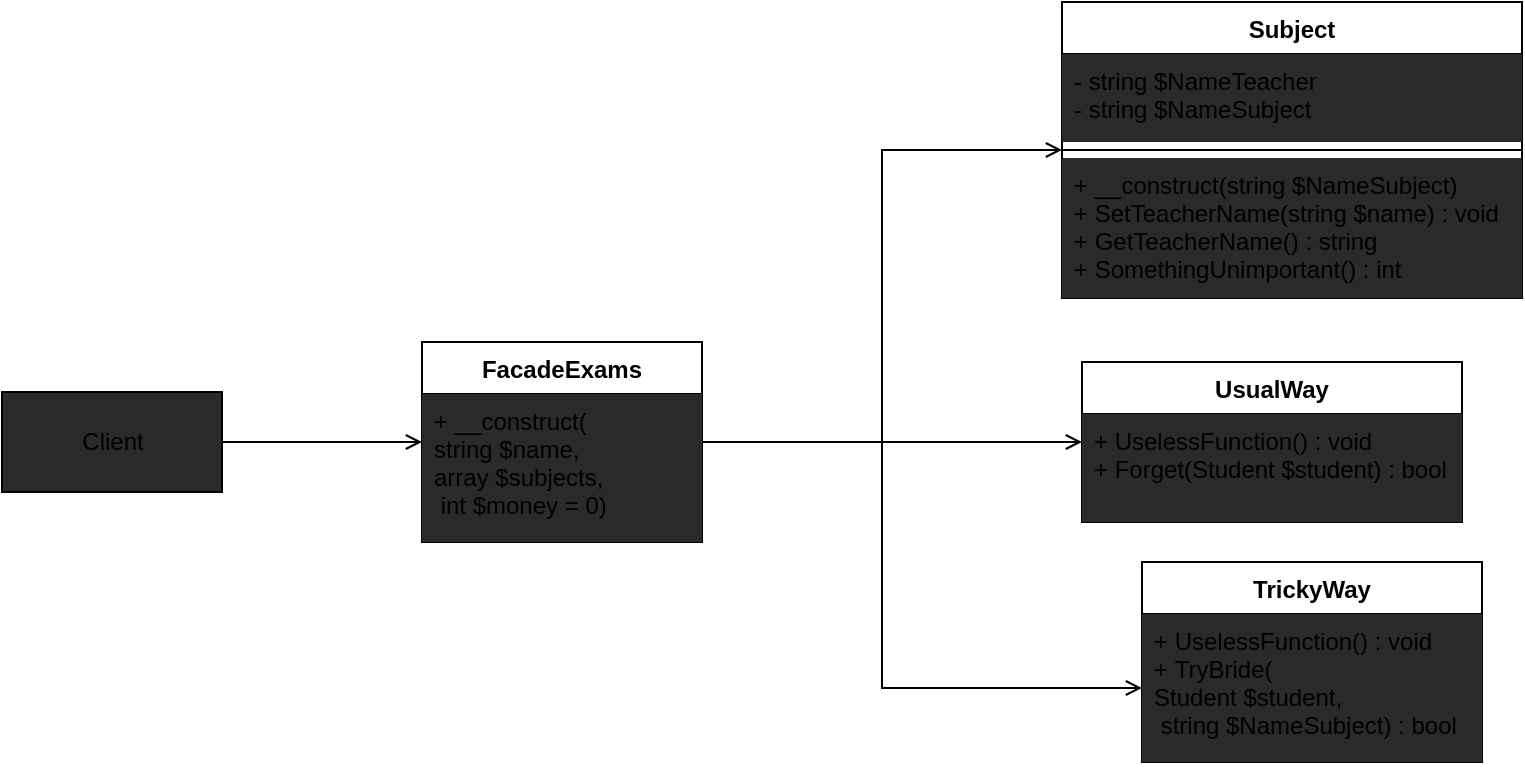 <mxfile version="13.9.9" type="device"><diagram id="hBVZP7amkiOEz8BsOkiD" name="Страница 1"><mxGraphModel dx="1483" dy="867" grid="1" gridSize="10" guides="1" tooltips="1" connect="1" arrows="1" fold="1" page="1" pageScale="1" pageWidth="827" pageHeight="1169" math="0" shadow="0"><root><mxCell id="0"/><mxCell id="1" parent="0"/><mxCell id="IydpQXejC2-PMZPZNL-Y-18" style="edgeStyle=orthogonalEdgeStyle;rounded=0;orthogonalLoop=1;jettySize=auto;html=1;entryX=0;entryY=0.5;entryDx=0;entryDy=0;endArrow=open;endFill=0;" edge="1" parent="1" source="IydpQXejC2-PMZPZNL-Y-1" target="IydpQXejC2-PMZPZNL-Y-5"><mxGeometry relative="1" as="geometry"><Array as="points"><mxPoint x="460" y="280"/><mxPoint x="460" y="134"/></Array></mxGeometry></mxCell><mxCell id="IydpQXejC2-PMZPZNL-Y-19" style="edgeStyle=orthogonalEdgeStyle;rounded=0;orthogonalLoop=1;jettySize=auto;html=1;endArrow=open;endFill=0;" edge="1" parent="1" source="IydpQXejC2-PMZPZNL-Y-1" target="IydpQXejC2-PMZPZNL-Y-9"><mxGeometry relative="1" as="geometry"/></mxCell><mxCell id="IydpQXejC2-PMZPZNL-Y-20" style="edgeStyle=orthogonalEdgeStyle;rounded=0;orthogonalLoop=1;jettySize=auto;html=1;endArrow=open;endFill=0;exitX=1;exitY=0.5;exitDx=0;exitDy=0;" edge="1" parent="1" source="IydpQXejC2-PMZPZNL-Y-1" target="IydpQXejC2-PMZPZNL-Y-16"><mxGeometry relative="1" as="geometry"><Array as="points"><mxPoint x="460" y="280"/><mxPoint x="460" y="403"/></Array></mxGeometry></mxCell><mxCell id="IydpQXejC2-PMZPZNL-Y-1" value="FacadeExams" style="swimlane;fontStyle=1;align=center;verticalAlign=top;childLayout=stackLayout;horizontal=1;startSize=26;horizontalStack=0;resizeParent=1;resizeParentMax=0;resizeLast=0;collapsible=1;marginBottom=0;" vertex="1" parent="1"><mxGeometry x="230" y="230" width="140" height="100" as="geometry"/></mxCell><mxCell id="IydpQXejC2-PMZPZNL-Y-4" value="+ __construct(&#10;string $name, &#10;array $subjects,&#10; int $money = 0)&#10;" style="text;strokeColor=none;align=left;verticalAlign=top;spacingLeft=4;spacingRight=4;overflow=hidden;rotatable=0;points=[[0,0.5],[1,0.5]];portConstraint=eastwest;fillColor=#2a2a2a;" vertex="1" parent="IydpQXejC2-PMZPZNL-Y-1"><mxGeometry y="26" width="140" height="74" as="geometry"/></mxCell><mxCell id="IydpQXejC2-PMZPZNL-Y-5" value="Subject" style="swimlane;fontStyle=1;align=center;verticalAlign=top;childLayout=stackLayout;horizontal=1;startSize=26;horizontalStack=0;resizeParent=1;resizeParentMax=0;resizeLast=0;collapsible=1;marginBottom=0;" vertex="1" parent="1"><mxGeometry x="550" y="60" width="230" height="148" as="geometry"/></mxCell><mxCell id="IydpQXejC2-PMZPZNL-Y-6" value="- string $NameTeacher&#10;- string $NameSubject" style="text;strokeColor=none;align=left;verticalAlign=top;spacingLeft=4;spacingRight=4;overflow=hidden;rotatable=0;points=[[0,0.5],[1,0.5]];portConstraint=eastwest;fillColor=#2a2a2a;" vertex="1" parent="IydpQXejC2-PMZPZNL-Y-5"><mxGeometry y="26" width="230" height="44" as="geometry"/></mxCell><mxCell id="IydpQXejC2-PMZPZNL-Y-7" value="" style="line;strokeWidth=1;align=left;verticalAlign=middle;spacingTop=-1;spacingLeft=3;spacingRight=3;rotatable=0;labelPosition=right;points=[];portConstraint=eastwest;" vertex="1" parent="IydpQXejC2-PMZPZNL-Y-5"><mxGeometry y="70" width="230" height="8" as="geometry"/></mxCell><mxCell id="IydpQXejC2-PMZPZNL-Y-8" value="+ __construct(string $NameSubject)&#10;+ SetTeacherName(string $name) : void&#10;+ GetTeacherName() : string&#10;+ SomethingUnimportant() : int" style="text;strokeColor=none;align=left;verticalAlign=top;spacingLeft=4;spacingRight=4;overflow=hidden;rotatable=0;points=[[0,0.5],[1,0.5]];portConstraint=eastwest;fillColor=#2a2a2a;" vertex="1" parent="IydpQXejC2-PMZPZNL-Y-5"><mxGeometry y="78" width="230" height="70" as="geometry"/></mxCell><mxCell id="IydpQXejC2-PMZPZNL-Y-9" value="UsualWay" style="swimlane;fontStyle=1;align=center;verticalAlign=top;childLayout=stackLayout;horizontal=1;startSize=26;horizontalStack=0;resizeParent=1;resizeParentMax=0;resizeLast=0;collapsible=1;marginBottom=0;" vertex="1" parent="1"><mxGeometry x="560" y="240" width="190" height="80" as="geometry"/></mxCell><mxCell id="IydpQXejC2-PMZPZNL-Y-12" value="+ UselessFunction() : void&#10;+ Forget(Student $student) : bool" style="text;strokeColor=none;align=left;verticalAlign=top;spacingLeft=4;spacingRight=4;overflow=hidden;rotatable=0;points=[[0,0.5],[1,0.5]];portConstraint=eastwest;fillColor=#2a2a2a;" vertex="1" parent="IydpQXejC2-PMZPZNL-Y-9"><mxGeometry y="26" width="190" height="54" as="geometry"/></mxCell><mxCell id="IydpQXejC2-PMZPZNL-Y-13" value="TrickyWay" style="swimlane;fontStyle=1;align=center;verticalAlign=top;childLayout=stackLayout;horizontal=1;startSize=26;horizontalStack=0;resizeParent=1;resizeParentMax=0;resizeLast=0;collapsible=1;marginBottom=0;" vertex="1" parent="1"><mxGeometry x="590" y="340" width="170" height="100" as="geometry"/></mxCell><mxCell id="IydpQXejC2-PMZPZNL-Y-16" value="+ UselessFunction() : void&#10;+ TryBride(&#10;Student $student,&#10; string $NameSubject) : bool" style="text;strokeColor=none;align=left;verticalAlign=top;spacingLeft=4;spacingRight=4;overflow=hidden;rotatable=0;points=[[0,0.5],[1,0.5]];portConstraint=eastwest;fillColor=#2a2a2a;" vertex="1" parent="IydpQXejC2-PMZPZNL-Y-13"><mxGeometry y="26" width="170" height="74" as="geometry"/></mxCell><mxCell id="IydpQXejC2-PMZPZNL-Y-21" style="edgeStyle=orthogonalEdgeStyle;rounded=0;orthogonalLoop=1;jettySize=auto;html=1;endArrow=open;endFill=0;" edge="1" parent="1" source="IydpQXejC2-PMZPZNL-Y-17" target="IydpQXejC2-PMZPZNL-Y-1"><mxGeometry relative="1" as="geometry"/></mxCell><mxCell id="IydpQXejC2-PMZPZNL-Y-17" value="Client" style="html=1;fillColor=#2a2a2a;" vertex="1" parent="1"><mxGeometry x="20" y="255" width="110" height="50" as="geometry"/></mxCell></root></mxGraphModel></diagram></mxfile>